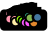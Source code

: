 <?xml version="1.0"?>
<!DOCTYPE ipe SYSTEM "ipe.dtd">
<ipe version="70218">
<ipestyle name="alpha-values">
<opacity name="255" value="1"/>
</ipestyle>
<ipestyle name="paper-size">
<layout paper="1000 1000" origin="0 0" frame="1000 1000"/>
</ipestyle>
<ipestyle name="marks">
<symbol name="mark/disk(sx)" transformations="translations">
<path fill="sym-stroke">
0.6 0 0 0.6 0 0 e
</path>
</symbol>
<symbol name="mark/fdisk(sfx)" transformations="translations">
<group>
<path fill="sym-fill">
0.5 0 0 0.5 0 0 e
</path>
<path fill="sym-stroke" fillrule="eofill">
0.6 0 0 0.6 0 0 e
0.4 0 0 0.4 0 0 e
</path>
</group>
</symbol>
</ipestyle>
<page>
<layer name="alpha"/>
<path layer="alpha" stroke="0" pen="3" opacity="255" stroke-opacity="opaque">
0.770781 5.12091 m
14.7708 5.12091 l
14.7708 9.76574 l
0.770781 9.76574 l
0.770781 5.12091 l
h
</path>
<path stroke="0" pen="3" opacity="255" stroke-opacity="opaque">
10.6967 12.1657 m
10.6967 12.6657 l
</path>
<path stroke="0" pen="3" opacity="255" stroke-opacity="opaque">
10.6967 12.1657 m
10.6967 12.6657 l
</path>
<path stroke="0" pen="3" opacity="255" stroke-opacity="opaque">
2.74612 10.0657 m
4.21959 10.0657 l
</path>
<path stroke="0" pen="3" opacity="255" stroke-opacity="opaque">
2.74612 9.76574 m
2.74612 10.0657 l
</path>
<path stroke="0" pen="3" opacity="255" stroke-opacity="opaque">
4.21959 9.76574 m
4.21959 10.0657 l
</path>
<path stroke="0" pen="3" opacity="255" stroke-opacity="opaque">
10.6967 12.1657 m
10.6967 12.6657 l
</path>
<path stroke="0" pen="3" opacity="255" stroke-opacity="opaque">
10.6967 12.1657 m
10.6967 12.6657 l
</path>
<path stroke="0" pen="3" opacity="255" stroke-opacity="opaque">
3.48286 10.3657 m
4.64075 10.3657 l
</path>
<path stroke="0" pen="3" opacity="255" stroke-opacity="opaque">
3.48286 10.0657 m
3.48286 10.3657 l
</path>
<path stroke="0" pen="3" opacity="255" stroke-opacity="opaque">
4.64075 9.76574 m
4.64075 10.3657 l
</path>
<path stroke="0" pen="3" opacity="255" stroke-opacity="opaque">
10.6967 12.1657 m
10.6967 12.6657 l
</path>
<path stroke="0" pen="3" opacity="255" stroke-opacity="opaque">
10.6967 12.1657 m
10.6967 12.6657 l
</path>
<path stroke="0" pen="3" opacity="255" stroke-opacity="opaque">
4.0618 10.6657 m
4.97161 10.6657 l
</path>
<path stroke="0" pen="3" opacity="255" stroke-opacity="opaque">
4.0618 10.3657 m
4.0618 10.6657 l
</path>
<path stroke="0" pen="3" opacity="255" stroke-opacity="opaque">
4.97161 9.76574 m
4.97161 10.6657 l
</path>
<path stroke="0" pen="3" opacity="255" stroke-opacity="opaque">
10.6967 12.1657 m
10.6967 12.6657 l
</path>
<path stroke="0" pen="3" opacity="255" stroke-opacity="opaque">
10.6967 12.1657 m
10.6967 12.6657 l
</path>
<path stroke="0" pen="3" opacity="255" stroke-opacity="opaque">
4.5167 10.9657 m
5.35287 10.9657 l
</path>
<path stroke="0" pen="3" opacity="255" stroke-opacity="opaque">
4.5167 10.6657 m
4.5167 10.9657 l
</path>
<path stroke="0" pen="3" opacity="255" stroke-opacity="opaque">
5.35287 9.76574 m
5.35287 10.9657 l
</path>
<path stroke="0" pen="3" opacity="255" stroke-opacity="opaque">
10.6967 12.1657 m
10.6967 12.6657 l
</path>
<path stroke="0" pen="3" opacity="255" stroke-opacity="opaque">
10.6967 12.1657 m
10.6967 12.6657 l
</path>
<path stroke="0" pen="3" opacity="255" stroke-opacity="opaque">
10.6967 12.1657 m
10.6967 12.6657 l
</path>
<path stroke="0" pen="3" opacity="255" stroke-opacity="opaque">
6.4668 10.0657 m
7.39056 10.0657 l
</path>
<path stroke="0" pen="3" opacity="255" stroke-opacity="opaque">
6.4668 9.76574 m
6.4668 10.0657 l
</path>
<path stroke="0" pen="3" opacity="255" stroke-opacity="opaque">
7.39056 9.76574 m
7.39056 10.0657 l
</path>
<path stroke="0" pen="3" opacity="255" stroke-opacity="opaque">
10.6967 12.1657 m
10.6967 12.6657 l
</path>
<path stroke="0" pen="3" opacity="255" stroke-opacity="opaque">
10.6967 12.1657 m
10.6967 12.6657 l
</path>
<path stroke="0" pen="3" opacity="255" stroke-opacity="opaque">
6.92868 10.3657 m
8.25 10.3657 l
</path>
<path stroke="0" pen="3" opacity="255" stroke-opacity="opaque">
6.92868 10.0657 m
6.92868 10.3657 l
</path>
<path stroke="0" pen="3" opacity="255" stroke-opacity="opaque">
8.25 9.76574 m
8.25 10.3657 l
</path>
<path stroke="0" pen="3" opacity="255" stroke-opacity="opaque">
10.6967 12.1657 m
10.6967 12.6657 l
</path>
<path stroke="0" pen="3" opacity="255" stroke-opacity="opaque">
10.6967 12.1657 m
10.6967 12.6657 l
</path>
<path stroke="0" pen="3" opacity="255" stroke-opacity="opaque">
7.58934 10.6657 m
8.57544 10.6657 l
</path>
<path stroke="0" pen="3" opacity="255" stroke-opacity="opaque">
7.58934 10.3657 m
7.58934 10.6657 l
</path>
<path stroke="0" pen="3" opacity="255" stroke-opacity="opaque">
8.57544 9.76574 m
8.57544 10.6657 l
</path>
<path stroke="0" pen="3" opacity="255" stroke-opacity="opaque">
10.6967 12.1657 m
10.6967 12.6657 l
</path>
<path stroke="0" pen="3" opacity="255" stroke-opacity="opaque">
4.93479 11.2657 m
8.08239 11.2657 l
</path>
<path stroke="0" pen="3" opacity="255" stroke-opacity="opaque">
4.93479 10.9657 m
4.93479 11.2657 l
</path>
<path stroke="0" pen="3" opacity="255" stroke-opacity="opaque">
8.08239 10.6657 m
8.08239 11.2657 l
</path>
<path stroke="0" pen="3" opacity="255" stroke-opacity="opaque">
10.6967 12.1657 m
10.6967 12.6657 l
</path>
<path stroke="0" pen="3" opacity="255" stroke-opacity="opaque">
10.6967 12.1657 m
10.6967 12.6657 l
</path>
<path stroke="0" pen="3" opacity="255" stroke-opacity="opaque">
10.6967 12.1657 m
10.6967 12.6657 l
</path>
<path stroke="0" pen="3" opacity="255" stroke-opacity="opaque">
10.6967 12.1657 m
10.6967 12.6657 l
</path>
<path stroke="0" pen="3" opacity="255" stroke-opacity="opaque">
10.6967 12.1657 m
10.6967 12.6657 l
</path>
<path stroke="0" pen="3" opacity="255" stroke-opacity="opaque">
9.11774 10.0657 m
9.49537 10.0657 l
</path>
<path stroke="0" pen="3" opacity="255" stroke-opacity="opaque">
9.11774 9.76574 m
9.11774 10.0657 l
</path>
<path stroke="0" pen="3" opacity="255" stroke-opacity="opaque">
9.49537 9.76574 m
9.49537 10.0657 l
</path>
<path stroke="0" pen="3" opacity="255" stroke-opacity="opaque">
10.6967 12.1657 m
10.6967 12.6657 l
</path>
<path stroke="0" pen="3" opacity="255" stroke-opacity="opaque">
9.84817 10.3657 m
9.30656 10.3657 l
</path>
<path stroke="0" pen="3" opacity="255" stroke-opacity="opaque">
9.84817 9.76574 m
9.84817 10.3657 l
</path>
<path stroke="0" pen="3" opacity="255" stroke-opacity="opaque">
9.30656 10.0657 m
9.30656 10.3657 l
</path>
<path stroke="0" pen="3" opacity="255" stroke-opacity="opaque">
10.6967 12.1657 m
10.6967 12.6657 l
</path>
<path stroke="0" pen="3" opacity="255" stroke-opacity="opaque">
8.83871 10.6657 m
9.57737 10.6657 l
</path>
<path stroke="0" pen="3" opacity="255" stroke-opacity="opaque">
8.83871 9.76574 m
8.83871 10.6657 l
</path>
<path stroke="0" pen="3" opacity="255" stroke-opacity="opaque">
9.57737 10.3657 m
9.57737 10.6657 l
</path>
<path stroke="0" pen="3" opacity="255" stroke-opacity="opaque">
10.6967 12.1657 m
10.6967 12.6657 l
</path>
<path stroke="0" pen="3" opacity="255" stroke-opacity="opaque">
10.6967 12.1657 m
10.6967 12.6657 l
</path>
<path stroke="0" pen="3" opacity="255" stroke-opacity="opaque">
10.6967 12.1657 m
10.6967 12.6657 l
</path>
<path stroke="0" pen="3" opacity="255" stroke-opacity="opaque">
10.2947 10.0657 m
10.6569 10.0657 l
</path>
<path stroke="0" pen="3" opacity="255" stroke-opacity="opaque">
10.2947 9.76574 m
10.2947 10.0657 l
</path>
<path stroke="0" pen="3" opacity="255" stroke-opacity="opaque">
10.6569 9.76574 m
10.6569 10.0657 l
</path>
<path stroke="0" pen="3" opacity="255" stroke-opacity="opaque">
10.6967 12.1657 m
10.6967 12.6657 l
</path>
<path stroke="0" pen="3" opacity="255" stroke-opacity="opaque">
9.20804 10.9657 m
10.4758 10.9657 l
</path>
<path stroke="0" pen="3" opacity="255" stroke-opacity="opaque">
9.20804 10.6657 m
9.20804 10.9657 l
</path>
<path stroke="0" pen="3" opacity="255" stroke-opacity="opaque">
10.4758 10.0657 m
10.4758 10.9657 l
</path>
<path stroke="0" pen="3" opacity="255" stroke-opacity="opaque">
10.6967 12.1657 m
10.6967 12.6657 l
</path>
<path stroke="0" pen="3" opacity="255" stroke-opacity="opaque">
10.6967 12.1657 m
10.6967 12.6657 l
</path>
<path stroke="0" pen="3" opacity="255" stroke-opacity="opaque">
10.6967 12.1657 m
10.6967 12.6657 l
</path>
<path stroke="0" pen="3" opacity="255" stroke-opacity="opaque">
10.9257 10.0657 m
11.2084 10.0657 l
</path>
<path stroke="0" pen="3" opacity="255" stroke-opacity="opaque">
10.9257 9.76574 m
10.9257 10.0657 l
</path>
<path stroke="0" pen="3" opacity="255" stroke-opacity="opaque">
11.2084 9.76574 m
11.2084 10.0657 l
</path>
<path stroke="0" pen="3" opacity="255" stroke-opacity="opaque">
10.6967 12.1657 m
10.6967 12.6657 l
</path>
<path stroke="0" pen="3" opacity="255" stroke-opacity="opaque">
9.84192 11.2657 m
11.0671 11.2657 l
</path>
<path stroke="0" pen="3" opacity="255" stroke-opacity="opaque">
9.84192 10.9657 m
9.84192 11.2657 l
</path>
<path stroke="0" pen="3" opacity="255" stroke-opacity="opaque">
11.0671 10.0657 m
11.0671 11.2657 l
</path>
<path stroke="0" pen="3" opacity="255" stroke-opacity="opaque">
10.6967 12.1657 m
10.6967 12.6657 l
</path>
<path stroke="0" pen="3" opacity="255" stroke-opacity="opaque">
10.6967 12.1657 m
10.6967 12.6657 l
</path>
<path stroke="0" pen="3" opacity="255" stroke-opacity="opaque">
10.4545 11.5657 m
11.4791 11.5657 l
</path>
<path stroke="0" pen="3" opacity="255" stroke-opacity="opaque">
10.4545 11.2657 m
10.4545 11.5657 l
</path>
<path stroke="0" pen="3" opacity="255" stroke-opacity="opaque">
11.4791 9.76574 m
11.4791 11.5657 l
</path>
<path stroke="0" pen="3" opacity="255" stroke-opacity="opaque">
10.6967 12.1657 m
10.6967 12.6657 l
</path>
<path stroke="0" pen="3" opacity="255" stroke-opacity="opaque">
6.50859 11.8657 m
10.9668 11.8657 l
</path>
<path stroke="0" pen="3" opacity="255" stroke-opacity="opaque">
6.50859 11.2657 m
6.50859 11.8657 l
</path>
<path stroke="0" pen="3" opacity="255" stroke-opacity="opaque">
10.9668 11.5657 m
10.9668 11.8657 l
</path>
<path stroke="0" pen="3" opacity="255" stroke-opacity="opaque">
10.6967 12.1657 m
10.6967 12.6657 l
</path>
<path stroke="0" pen="3" opacity="255" stroke-opacity="opaque">
10.6967 12.1657 m
10.6967 12.6657 l
</path>
<path stroke="0" pen="3" opacity="255" stroke-opacity="opaque">
10.6967 12.1657 m
10.6967 12.6657 l
</path>
<path stroke="0" pen="3" opacity="255" stroke-opacity="opaque">
12.3456 10.0657 m
12.9659 10.0657 l
</path>
<path stroke="0" pen="3" opacity="255" stroke-opacity="opaque">
12.3456 9.76574 m
12.3456 10.0657 l
</path>
<path stroke="0" pen="3" opacity="255" stroke-opacity="opaque">
12.9659 9.76574 m
12.9659 10.0657 l
</path>
<path stroke="0" pen="3" opacity="255" stroke-opacity="opaque">
10.6967 12.1657 m
10.6967 12.6657 l
</path>
<path stroke="0" pen="3" opacity="255" stroke-opacity="opaque">
8.7377 12.1657 m
12.6558 12.1657 l
</path>
<path stroke="0" pen="3" opacity="255" stroke-opacity="opaque">
8.7377 11.8657 m
8.7377 12.1657 l
</path>
<path stroke="0" pen="3" opacity="255" stroke-opacity="opaque">
12.6558 10.0657 m
12.6558 12.1657 l
</path>
<path stroke="0" pen="3" opacity="255" stroke-opacity="opaque">
10.6967 12.1657 m
10.6967 12.6657 l
</path>
<use name="mark/fdisk(sfx)" pos="2.74612 9.76574" size="normal" fill="1 0.584 0.69"/>
<use name="mark/fdisk(sfx)" pos="4.21959 9.76574" size="normal" fill="1 0.607 0.631"/>
<use name="mark/fdisk(sfx)" pos="3.48286 10.0657" size="normal" fill="0"/>
<use name="mark/fdisk(sfx)" pos="4.64075 9.76574" size="normal" fill="1 0.721 0.615"/>
<use name="mark/fdisk(sfx)" pos="4.0618 10.3657" size="normal" fill="0"/>
<use name="mark/fdisk(sfx)" pos="4.97161 9.76574" size="normal" fill="1 0.823 0.631"/>
<use name="mark/fdisk(sfx)" pos="4.5167 10.6657" size="normal" fill="0"/>
<use name="mark/fdisk(sfx)" pos="5.35287 9.76574" size="normal" fill="1 0.933 0.65"/>
<use name="mark/fdisk(sfx)" pos="4.93479 10.9657" size="normal" fill="0"/>
<use name="mark/fdisk(sfx)" pos="6.4668 9.76574" size="normal" fill="0.619 1 0.011"/>
<use name="mark/fdisk(sfx)" pos="7.39056 9.76574" size="normal" fill="0.454 1 0.023"/>
<use name="mark/fdisk(sfx)" pos="6.92868 10.0657" size="normal" fill="0"/>
<use name="mark/fdisk(sfx)" pos="8.25 9.76574" size="normal" fill="0.113 0.976 0.458"/>
<use name="mark/fdisk(sfx)" pos="7.58934 10.3657" size="normal" fill="0"/>
<use name="mark/fdisk(sfx)" pos="8.57544 9.76574" size="normal" fill="0.243 0.898 0.694"/>
<use name="mark/fdisk(sfx)" pos="8.08239 10.6657" size="normal" fill="0"/>
<use name="mark/fdisk(sfx)" pos="6.50859 11.2657" size="normal" fill="0"/>
<use name="mark/fdisk(sfx)" pos="8.83871 9.76574" size="normal" fill="0.47 0.447 1"/>
<use name="mark/fdisk(sfx)" pos="9.84817 9.76574" size="normal" fill="0.831 0.384 1"/>
<use name="mark/fdisk(sfx)" pos="9.11774 9.76574" size="normal" fill="0.972 0.349 1"/>
<use name="mark/fdisk(sfx)" pos="9.49537 9.76574" size="normal" fill="1 0.329 1"/>
<use name="mark/fdisk(sfx)" pos="9.30656 10.0657" size="normal" fill="0"/>
<use name="mark/fdisk(sfx)" pos="9.57737 10.3657" size="normal" fill="0"/>
<use name="mark/fdisk(sfx)" pos="9.20804 10.6657" size="normal" fill="0"/>
<use name="mark/fdisk(sfx)" pos="10.2947 9.76574" size="normal" fill="1 0.478 0.85"/>
<use name="mark/fdisk(sfx)" pos="10.6569 9.76574" size="normal" fill="1 0.505 0.811"/>
<use name="mark/fdisk(sfx)" pos="10.4758 10.0657" size="normal" fill="0"/>
<use name="mark/fdisk(sfx)" pos="9.84192 10.9657" size="normal" fill="0"/>
<use name="mark/fdisk(sfx)" pos="10.9257 9.76574" size="normal" fill="0.933 0.486 0.125"/>
<use name="mark/fdisk(sfx)" pos="11.2084 9.76574" size="normal" fill="0.89 0.533 0.176"/>
<use name="mark/fdisk(sfx)" pos="11.0671 10.0657" size="normal" fill="0"/>
<use name="mark/fdisk(sfx)" pos="10.4545 11.2657" size="normal" fill="0"/>
<use name="mark/fdisk(sfx)" pos="11.4791 9.76574" size="normal" fill="0.521 0.709 0.321"/>
<use name="mark/fdisk(sfx)" pos="10.9668 11.5657" size="normal" fill="0"/>
<use name="mark/fdisk(sfx)" pos="8.7377 11.8657" size="normal" fill="0"/>
<use name="mark/fdisk(sfx)" pos="12.3456 9.76574" size="normal" fill="0.278 0.478 0.6"/>
<use name="mark/fdisk(sfx)" pos="12.9659 9.76574" size="normal" fill="0.266 0.462 0.619"/>
<use name="mark/fdisk(sfx)" pos="12.6558 10.0657" size="normal" fill="0"/>
<use name="mark/fdisk(sfx)" pos="10.6967 12.1657" size="normal" fill="0"/>
<use name="mark/fdisk(sfx)" pos="2.77078 7.80856" size="normal" fill="1 0.584 0.69"/>
<use name="mark/fdisk(sfx)" pos="4.63476 7.70781" size="normal" fill="1 0.607 0.631"/>
<use name="mark/fdisk(sfx)" pos="4.98741 6.64987" size="normal" fill="1 0.721 0.615"/>
<use name="mark/fdisk(sfx)" pos="4.73552 6.64987" size="normal" fill="1 0.823 0.631"/>
<use name="mark/fdisk(sfx)" pos="4.86146 6.75063" size="normal" fill="1 0.933 0.65"/>
<use name="mark/fdisk(sfx)" pos="6.49874 7.733" size="normal" fill="0.619 1 0.011"/>
<use name="mark/fdisk(sfx)" pos="7.40554 7.15365" size="normal" fill="0.454 1 0.023"/>
<use name="mark/fdisk(sfx)" pos="8.96725 8.06045" size="normal" fill="0.113 0.976 0.458"/>
<use name="mark/fdisk(sfx)" pos="9.44584 8.76574" size="normal" fill="0.243 0.898 0.694"/>
<use name="mark/fdisk(sfx)" pos="8.48866 6.19647" size="normal" fill="0.47 0.447 1"/>
<use name="mark/fdisk(sfx)" pos="9.57179 7.2796" size="normal" fill="0.831 0.384 1"/>
<use name="mark/fdisk(sfx)" pos="8.33753 6.49874" size="normal" fill="0.972 0.349 1"/>
<use name="mark/fdisk(sfx)" pos="9.59698 6.42317" size="normal" fill="1 0.329 1"/>
<use name="mark/fdisk(sfx)" pos="10.529 8.06045" size="normal" fill="1 0.478 0.85"/>
<use name="mark/fdisk(sfx)" pos="11.5869 6.12091" size="normal" fill="1 0.505 0.811"/>
<use name="mark/fdisk(sfx)" pos="10.6549 8.11083" size="normal" fill="0.933 0.486 0.125"/>
<use name="mark/fdisk(sfx)" pos="11.4358 6.39798" size="normal" fill="0.89 0.533 0.176"/>
<use name="mark/fdisk(sfx)" pos="10.0756 8.21159" size="normal" fill="0.521 0.709 0.321"/>
<use name="mark/fdisk(sfx)" pos="12.4433 8.51385" size="normal" fill="0.278 0.478 0.6"/>
<use name="mark/fdisk(sfx)" pos="12.7708 8.4131" size="normal" fill="0.266 0.462 0.619"/>
</page>
</ipe>
